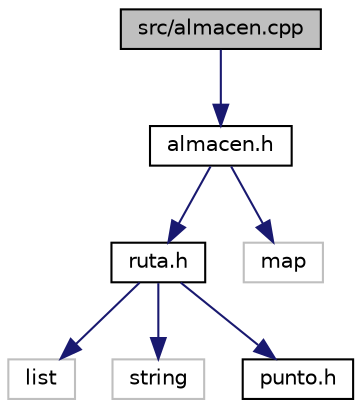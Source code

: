 digraph "src/almacen.cpp"
{
 // LATEX_PDF_SIZE
  edge [fontname="Helvetica",fontsize="10",labelfontname="Helvetica",labelfontsize="10"];
  node [fontname="Helvetica",fontsize="10",shape=record];
  Node1 [label="src/almacen.cpp",height=0.2,width=0.4,color="black", fillcolor="grey75", style="filled", fontcolor="black",tooltip="Fichero implementación del TDA Almacen que se usará para almacenar las rutas aéreas."];
  Node1 -> Node2 [color="midnightblue",fontsize="10",style="solid",fontname="Helvetica"];
  Node2 [label="almacen.h",height=0.2,width=0.4,color="black", fillcolor="white", style="filled",URL="$almacen_8h.html",tooltip="Fichero cabecera del TDA Almacen que se usará para almacenar las rutas aéreas."];
  Node2 -> Node3 [color="midnightblue",fontsize="10",style="solid",fontname="Helvetica"];
  Node3 [label="ruta.h",height=0.2,width=0.4,color="black", fillcolor="white", style="filled",URL="$ruta_8h_source.html",tooltip=" "];
  Node3 -> Node4 [color="midnightblue",fontsize="10",style="solid",fontname="Helvetica"];
  Node4 [label="list",height=0.2,width=0.4,color="grey75", fillcolor="white", style="filled",tooltip=" "];
  Node3 -> Node5 [color="midnightblue",fontsize="10",style="solid",fontname="Helvetica"];
  Node5 [label="string",height=0.2,width=0.4,color="grey75", fillcolor="white", style="filled",tooltip=" "];
  Node3 -> Node6 [color="midnightblue",fontsize="10",style="solid",fontname="Helvetica"];
  Node6 [label="punto.h",height=0.2,width=0.4,color="black", fillcolor="white", style="filled",URL="$punto_8h.html",tooltip="Fichero cabecera para la clase Punto."];
  Node2 -> Node7 [color="midnightblue",fontsize="10",style="solid",fontname="Helvetica"];
  Node7 [label="map",height=0.2,width=0.4,color="grey75", fillcolor="white", style="filled",tooltip=" "];
}
